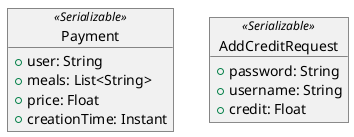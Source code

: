 @startuml
'https://plantuml.com/object-diagram

object Payment <<Serializable>> {
    + user: String
    + meals: List<String>
    + price: Float
    + creationTime: Instant
}

object AddCreditRequest <<Serializable>> {
    + password: String
    + username: String
    + credit: Float
}


@enduml
